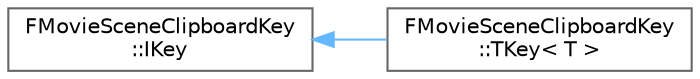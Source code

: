 digraph "Graphical Class Hierarchy"
{
 // INTERACTIVE_SVG=YES
 // LATEX_PDF_SIZE
  bgcolor="transparent";
  edge [fontname=Helvetica,fontsize=10,labelfontname=Helvetica,labelfontsize=10];
  node [fontname=Helvetica,fontsize=10,shape=box,height=0.2,width=0.4];
  rankdir="LR";
  Node0 [id="Node000000",label="FMovieSceneClipboardKey\l::IKey",height=0.2,width=0.4,color="grey40", fillcolor="white", style="filled",URL="$d6/db4/structFMovieSceneClipboardKey_1_1IKey.html",tooltip="Abstract base class for all key types."];
  Node0 -> Node1 [id="edge4425_Node000000_Node000001",dir="back",color="steelblue1",style="solid",tooltip=" "];
  Node1 [id="Node000001",label="FMovieSceneClipboardKey\l::TKey\< T \>",height=0.2,width=0.4,color="grey40", fillcolor="white", style="filled",URL="$d5/d73/structFMovieSceneClipboardKey_1_1TKey.html",tooltip="Implementation of any key-value type."];
}
